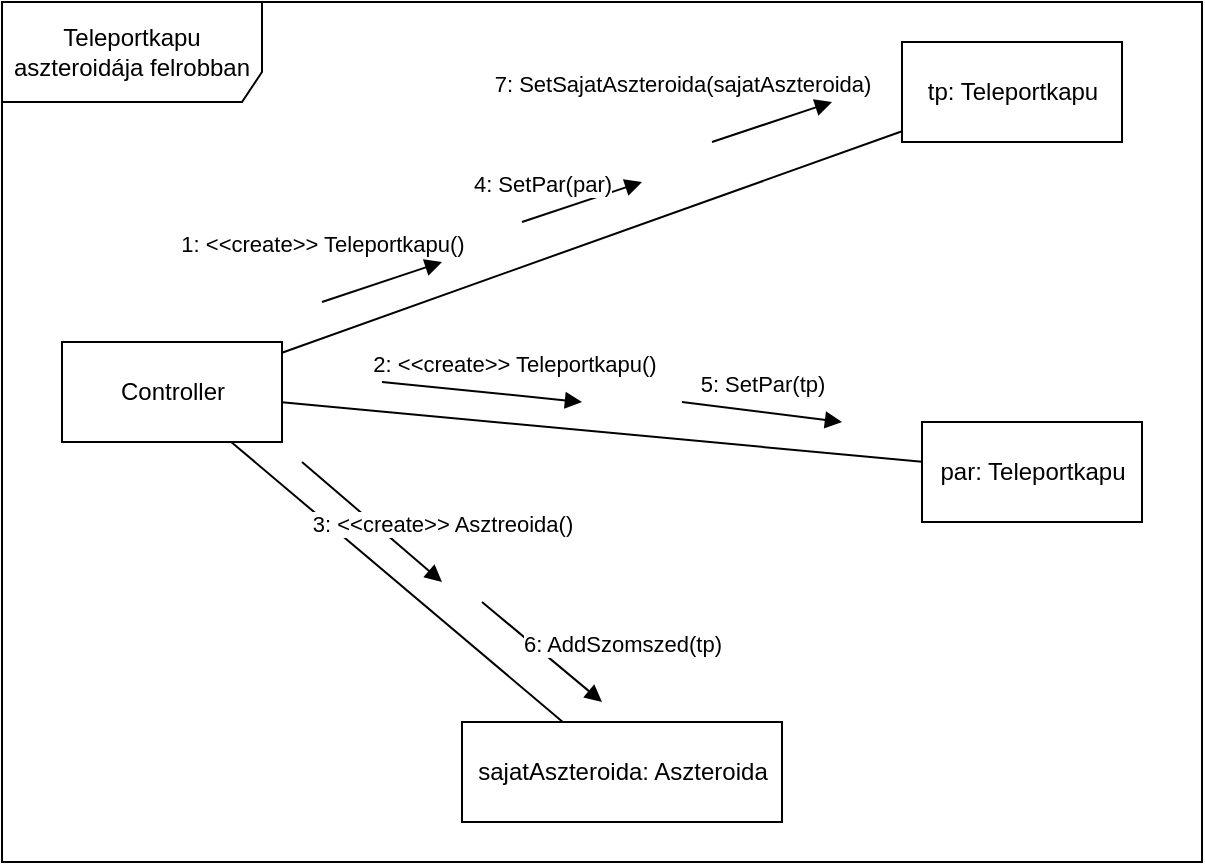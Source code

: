 <mxfile version="14.4.8" type="github">
  <diagram id="hjqWjjy4UFWNLnNpnDUC" name="Page-1">
    <mxGraphModel dx="1038" dy="548" grid="1" gridSize="10" guides="1" tooltips="1" connect="1" arrows="1" fold="1" page="1" pageScale="1" pageWidth="850" pageHeight="1100" math="0" shadow="0">
      <root>
        <mxCell id="0" />
        <mxCell id="1" parent="0" />
        <mxCell id="ExkXCo3UjG2ohsLDCub5-15" value="Teleportkapu aszteroidája felrobban" style="shape=umlFrame;whiteSpace=wrap;html=1;width=130;height=50;" vertex="1" parent="1">
          <mxGeometry x="10" y="20" width="600" height="430" as="geometry" />
        </mxCell>
        <mxCell id="ExkXCo3UjG2ohsLDCub5-1" value="Controller" style="html=1;" vertex="1" parent="1">
          <mxGeometry x="40" y="190" width="110" height="50" as="geometry" />
        </mxCell>
        <mxCell id="ExkXCo3UjG2ohsLDCub5-2" value="tp: Teleportkapu" style="html=1;" vertex="1" parent="1">
          <mxGeometry x="460" y="40" width="110" height="50" as="geometry" />
        </mxCell>
        <mxCell id="ExkXCo3UjG2ohsLDCub5-3" value="par: Teleportkapu" style="html=1;" vertex="1" parent="1">
          <mxGeometry x="470" y="230" width="110" height="50" as="geometry" />
        </mxCell>
        <mxCell id="ExkXCo3UjG2ohsLDCub5-4" value="sajatAszteroida: Aszteroida" style="html=1;" vertex="1" parent="1">
          <mxGeometry x="240" y="380" width="160" height="50" as="geometry" />
        </mxCell>
        <mxCell id="ExkXCo3UjG2ohsLDCub5-5" value="" style="endArrow=none;html=1;" edge="1" parent="1" source="ExkXCo3UjG2ohsLDCub5-1" target="ExkXCo3UjG2ohsLDCub5-4">
          <mxGeometry width="50" height="50" relative="1" as="geometry">
            <mxPoint x="400" y="310" as="sourcePoint" />
            <mxPoint x="450" y="260" as="targetPoint" />
          </mxGeometry>
        </mxCell>
        <mxCell id="ExkXCo3UjG2ohsLDCub5-6" value="" style="endArrow=none;html=1;" edge="1" parent="1" source="ExkXCo3UjG2ohsLDCub5-1" target="ExkXCo3UjG2ohsLDCub5-3">
          <mxGeometry width="50" height="50" relative="1" as="geometry">
            <mxPoint x="138.37" y="220" as="sourcePoint" />
            <mxPoint x="306.63" y="400" as="targetPoint" />
          </mxGeometry>
        </mxCell>
        <mxCell id="ExkXCo3UjG2ohsLDCub5-7" value="" style="endArrow=none;html=1;" edge="1" parent="1" source="ExkXCo3UjG2ohsLDCub5-1" target="ExkXCo3UjG2ohsLDCub5-2">
          <mxGeometry width="50" height="50" relative="1" as="geometry">
            <mxPoint x="148.37" y="230" as="sourcePoint" />
            <mxPoint x="316.63" y="410" as="targetPoint" />
          </mxGeometry>
        </mxCell>
        <mxCell id="ExkXCo3UjG2ohsLDCub5-8" value="1: &amp;lt;&amp;lt;create&amp;gt;&amp;gt; Teleportkapu()" style="html=1;verticalAlign=bottom;endArrow=block;" edge="1" parent="1">
          <mxGeometry x="-0.8" y="19" width="80" relative="1" as="geometry">
            <mxPoint x="170" y="170" as="sourcePoint" />
            <mxPoint x="230" y="150" as="targetPoint" />
            <mxPoint as="offset" />
          </mxGeometry>
        </mxCell>
        <mxCell id="ExkXCo3UjG2ohsLDCub5-9" value="2: &amp;lt;&amp;lt;create&amp;gt;&amp;gt; Teleportkapu()" style="html=1;verticalAlign=bottom;endArrow=block;" edge="1" parent="1">
          <mxGeometry x="0.317" y="7" width="80" relative="1" as="geometry">
            <mxPoint x="200" y="210" as="sourcePoint" />
            <mxPoint x="300" y="220" as="targetPoint" />
            <mxPoint as="offset" />
          </mxGeometry>
        </mxCell>
        <mxCell id="ExkXCo3UjG2ohsLDCub5-10" value="3: &amp;lt;&amp;lt;create&amp;gt;&amp;gt; Asztreoida()" style="html=1;verticalAlign=bottom;endArrow=block;" edge="1" parent="1">
          <mxGeometry x="0.718" y="15" width="80" relative="1" as="geometry">
            <mxPoint x="160" y="250" as="sourcePoint" />
            <mxPoint x="230" y="310" as="targetPoint" />
            <mxPoint as="offset" />
          </mxGeometry>
        </mxCell>
        <mxCell id="ExkXCo3UjG2ohsLDCub5-11" value="4: SetPar(par)" style="html=1;verticalAlign=bottom;endArrow=block;" edge="1" parent="1">
          <mxGeometry x="-0.6" y="6" width="80" relative="1" as="geometry">
            <mxPoint x="270" y="130" as="sourcePoint" />
            <mxPoint x="330" y="110" as="targetPoint" />
            <mxPoint as="offset" />
          </mxGeometry>
        </mxCell>
        <mxCell id="ExkXCo3UjG2ohsLDCub5-12" value="5: SetPar(tp)" style="html=1;verticalAlign=bottom;endArrow=block;" edge="1" parent="1">
          <mxGeometry x="-0.015" y="5" width="80" relative="1" as="geometry">
            <mxPoint x="350" y="220" as="sourcePoint" />
            <mxPoint x="430" y="230" as="targetPoint" />
            <mxPoint as="offset" />
          </mxGeometry>
        </mxCell>
        <mxCell id="ExkXCo3UjG2ohsLDCub5-13" value="6: AddSzomszed(tp)" style="html=1;verticalAlign=bottom;endArrow=block;" edge="1" parent="1">
          <mxGeometry x="0.869" y="22" width="80" relative="1" as="geometry">
            <mxPoint x="250" y="320" as="sourcePoint" />
            <mxPoint x="310" y="370" as="targetPoint" />
            <mxPoint as="offset" />
          </mxGeometry>
        </mxCell>
        <mxCell id="ExkXCo3UjG2ohsLDCub5-14" value="7: SetSajatAszteroida(sajatAszteroida)" style="html=1;verticalAlign=bottom;endArrow=block;" edge="1" parent="1">
          <mxGeometry x="-1" y="25" width="80" relative="1" as="geometry">
            <mxPoint x="365" y="90" as="sourcePoint" />
            <mxPoint x="425" y="70" as="targetPoint" />
            <mxPoint x="-7" y="4" as="offset" />
          </mxGeometry>
        </mxCell>
      </root>
    </mxGraphModel>
  </diagram>
</mxfile>
